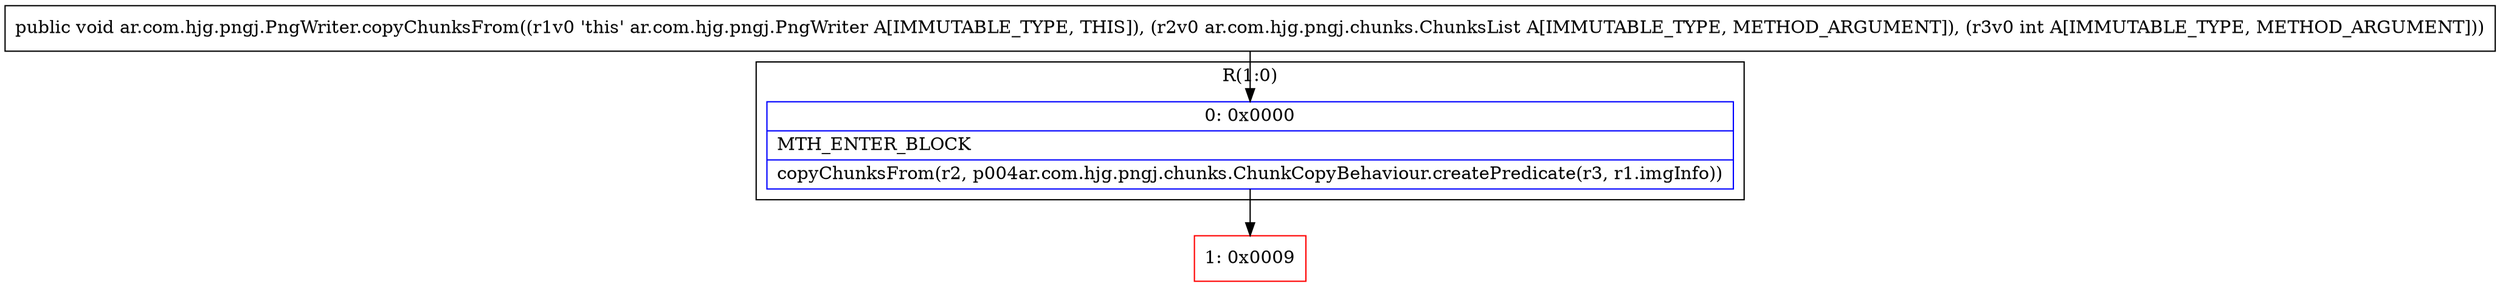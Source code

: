 digraph "CFG forar.com.hjg.pngj.PngWriter.copyChunksFrom(Lar\/com\/hjg\/pngj\/chunks\/ChunksList;I)V" {
subgraph cluster_Region_1269307667 {
label = "R(1:0)";
node [shape=record,color=blue];
Node_0 [shape=record,label="{0\:\ 0x0000|MTH_ENTER_BLOCK\l|copyChunksFrom(r2, p004ar.com.hjg.pngj.chunks.ChunkCopyBehaviour.createPredicate(r3, r1.imgInfo))\l}"];
}
Node_1 [shape=record,color=red,label="{1\:\ 0x0009}"];
MethodNode[shape=record,label="{public void ar.com.hjg.pngj.PngWriter.copyChunksFrom((r1v0 'this' ar.com.hjg.pngj.PngWriter A[IMMUTABLE_TYPE, THIS]), (r2v0 ar.com.hjg.pngj.chunks.ChunksList A[IMMUTABLE_TYPE, METHOD_ARGUMENT]), (r3v0 int A[IMMUTABLE_TYPE, METHOD_ARGUMENT])) }"];
MethodNode -> Node_0;
Node_0 -> Node_1;
}

